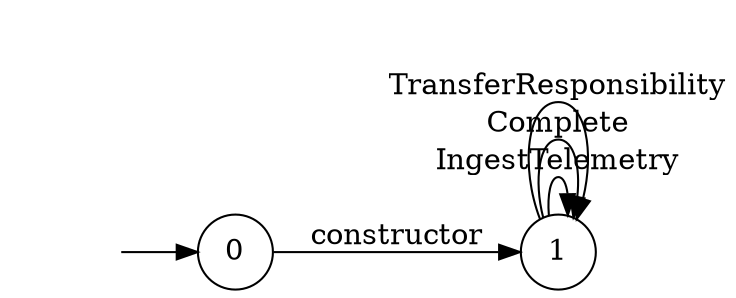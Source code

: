 digraph "Dapp-Automata-data/fuzzer/testnetdata-model-rq1/RefrigeratedTransportation/FSM-0" {
	graph [rankdir=LR]
	"" [label="" shape=plaintext]
	1 [label=1 shape=circle]
	0 [label=0 shape=circle]
	"" -> 0 [label=""]
	0 -> 1 [label=constructor]
	1 -> 1 [label=IngestTelemetry]
	1 -> 1 [label=Complete]
	1 -> 1 [label=TransferResponsibility]
}
